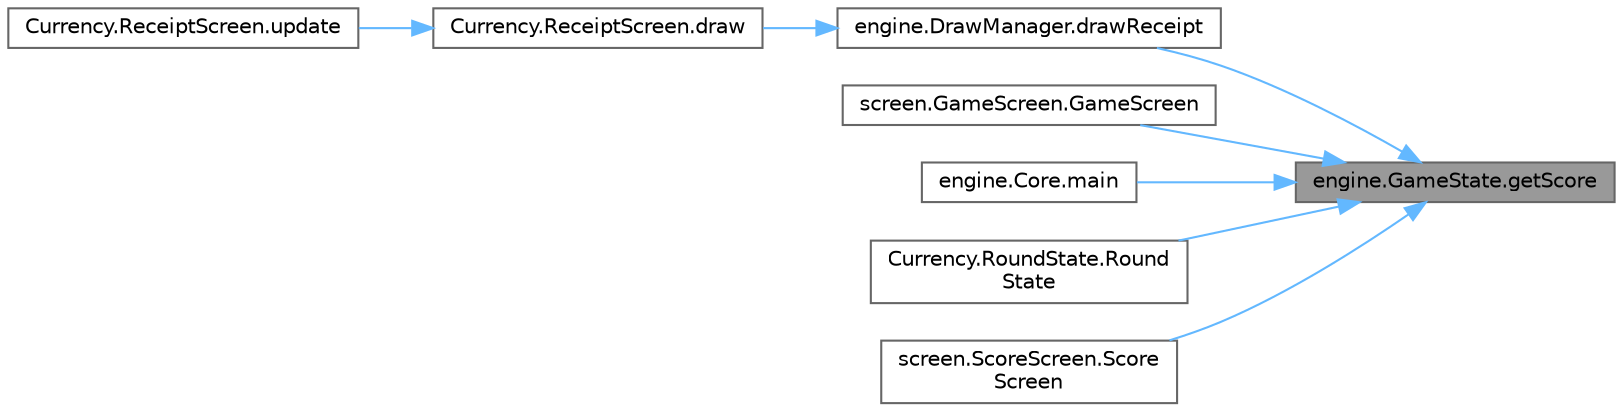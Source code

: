 digraph "engine.GameState.getScore"
{
 // LATEX_PDF_SIZE
  bgcolor="transparent";
  edge [fontname=Helvetica,fontsize=10,labelfontname=Helvetica,labelfontsize=10];
  node [fontname=Helvetica,fontsize=10,shape=box,height=0.2,width=0.4];
  rankdir="RL";
  Node1 [id="Node000001",label="engine.GameState.getScore",height=0.2,width=0.4,color="gray40", fillcolor="grey60", style="filled", fontcolor="black",tooltip=" "];
  Node1 -> Node2 [id="edge1_Node000001_Node000002",dir="back",color="steelblue1",style="solid",tooltip=" "];
  Node2 [id="Node000002",label="engine.DrawManager.drawReceipt",height=0.2,width=0.4,color="grey40", fillcolor="white", style="filled",URL="$classengine_1_1_draw_manager.html#a3a4c805d68a2cb1265ef7c3cd8f3ff42",tooltip="Show ReceiptScreen."];
  Node2 -> Node3 [id="edge2_Node000002_Node000003",dir="back",color="steelblue1",style="solid",tooltip=" "];
  Node3 [id="Node000003",label="Currency.ReceiptScreen.draw",height=0.2,width=0.4,color="grey40", fillcolor="white", style="filled",URL="$class_currency_1_1_receipt_screen.html#a6c8320866245be6a855d7253627548ad",tooltip="Draws the elements associated with the screen."];
  Node3 -> Node4 [id="edge3_Node000003_Node000004",dir="back",color="steelblue1",style="solid",tooltip=" "];
  Node4 [id="Node000004",label="Currency.ReceiptScreen.update",height=0.2,width=0.4,color="grey40", fillcolor="white", style="filled",URL="$class_currency_1_1_receipt_screen.html#ad1a8f6ed95eff0f0542c0ae9c6eda729",tooltip="Updates the elements on screen and checks for events."];
  Node1 -> Node5 [id="edge4_Node000001_Node000005",dir="back",color="steelblue1",style="solid",tooltip=" "];
  Node5 [id="Node000005",label="screen.GameScreen.GameScreen",height=0.2,width=0.4,color="grey40", fillcolor="white", style="filled",URL="$classscreen_1_1_game_screen.html#a4383bf295c6d0ba338f6278c7e2a2fd5",tooltip="Constructor, establishes the properties of the screen."];
  Node1 -> Node6 [id="edge5_Node000001_Node000006",dir="back",color="steelblue1",style="solid",tooltip=" "];
  Node6 [id="Node000006",label="engine.Core.main",height=0.2,width=0.4,color="grey40", fillcolor="white", style="filled",URL="$classengine_1_1_core.html#a57772a5de30ed8af04183baad8f1281e",tooltip="Test implementation."];
  Node1 -> Node7 [id="edge6_Node000001_Node000007",dir="back",color="steelblue1",style="solid",tooltip=" "];
  Node7 [id="Node000007",label="Currency.RoundState.Round\lState",height=0.2,width=0.4,color="grey40", fillcolor="white", style="filled",URL="$class_currency_1_1_round_state.html#a56b85ae03c3844d9d9c67607c25c8b19",tooltip=" "];
  Node1 -> Node8 [id="edge7_Node000001_Node000008",dir="back",color="steelblue1",style="solid",tooltip=" "];
  Node8 [id="Node000008",label="screen.ScoreScreen.Score\lScreen",height=0.2,width=0.4,color="grey40", fillcolor="white", style="filled",URL="$classscreen_1_1_score_screen.html#a8a078b464e3ee2d49c50e8decfaf7ed9",tooltip="Constructor, establishes the properties of the screen."];
}
